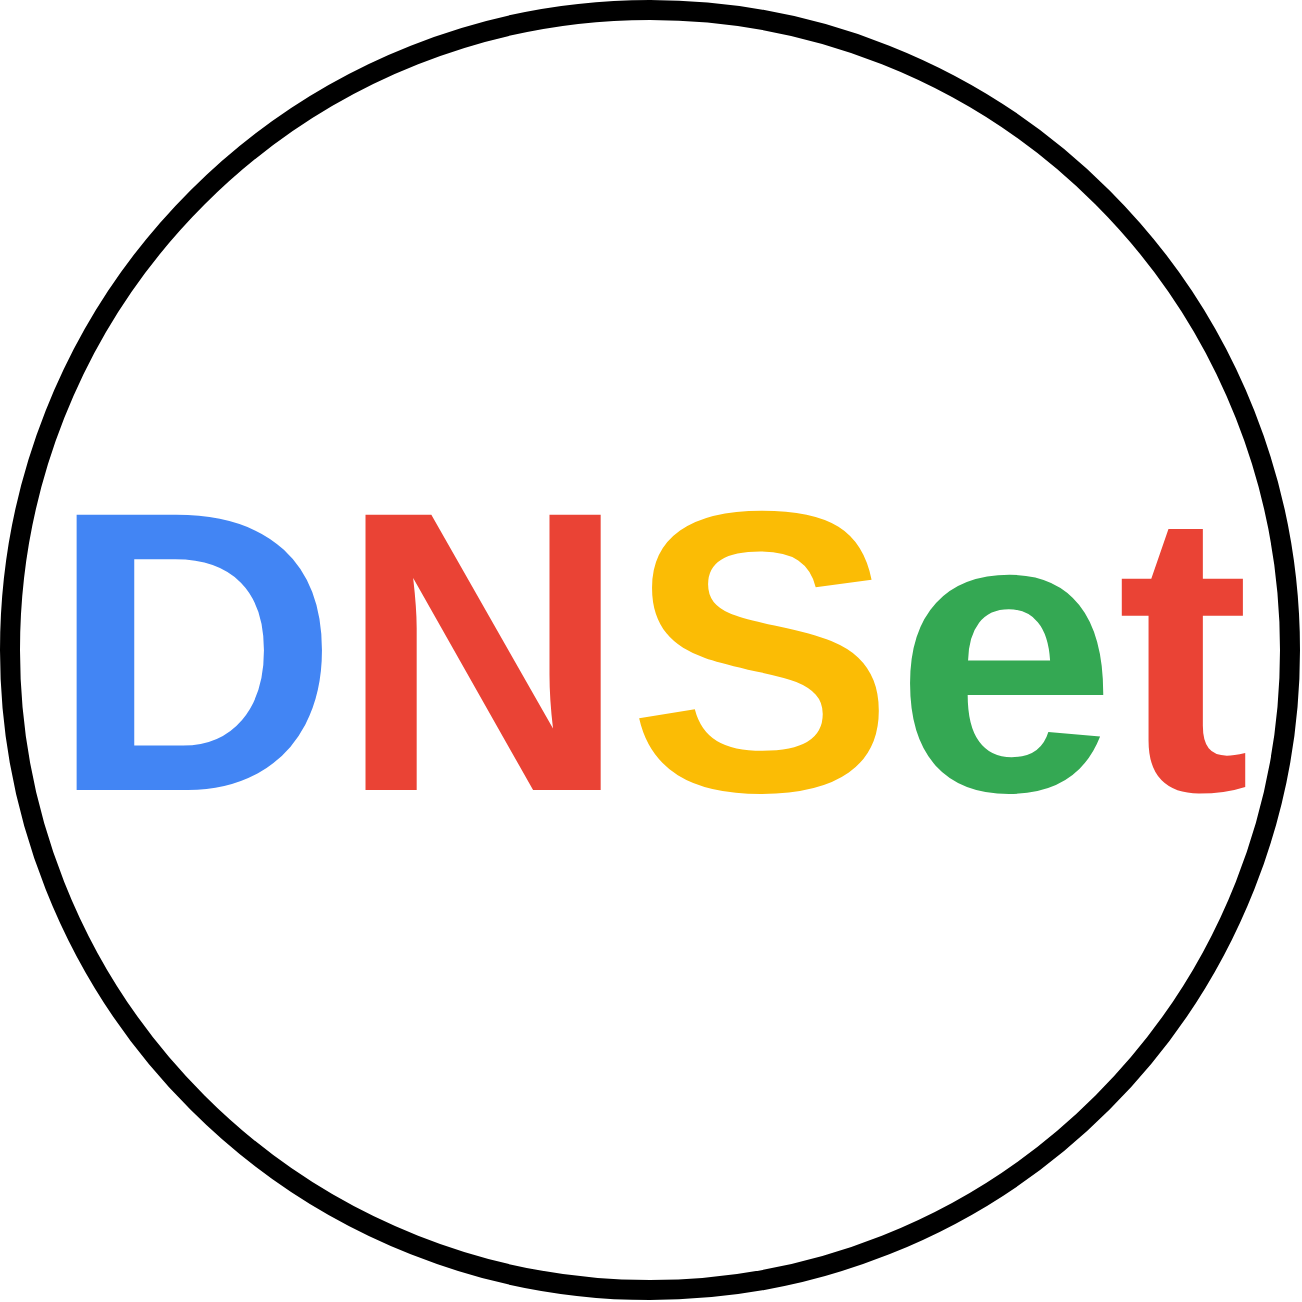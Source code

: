 <mxfile version="21.5.1" type="device">
  <diagram name="第 1 页" id="R_BdfXhPTXfU9Arhsoh3">
    <mxGraphModel dx="3035" dy="808" grid="1" gridSize="10" guides="1" tooltips="1" connect="1" arrows="1" fold="1" page="1" pageScale="1" pageWidth="827" pageHeight="1169" math="0" shadow="0">
      <root>
        <mxCell id="0" />
        <mxCell id="1" parent="0" />
        <mxCell id="la7wb_2hoozZo2nokERF-2" value="&lt;font color=&quot;#4285f4&quot; style=&quot;font-size: 200px;&quot;&gt;D&lt;/font&gt;&lt;font color=&quot;#ea4335&quot; style=&quot;font-size: 200px;&quot;&gt;N&lt;/font&gt;&lt;font color=&quot;#fbbc05&quot; style=&quot;font-size: 200px;&quot;&gt;S&lt;/font&gt;&lt;font color=&quot;#34a853&quot; style=&quot;font-size: 200px;&quot;&gt;e&lt;/font&gt;&lt;font color=&quot;#ea4335&quot; style=&quot;font-size: 200px;&quot;&gt;t&lt;/font&gt;" style="text;html=1;strokeColor=none;fillColor=none;align=center;verticalAlign=middle;whiteSpace=wrap;rounded=0;fontSize=200;fontStyle=1;glass=0;shadow=0;labelBorderColor=none;" vertex="1" parent="1">
          <mxGeometry x="-1560" y="400" width="640" height="160" as="geometry" />
        </mxCell>
        <mxCell id="la7wb_2hoozZo2nokERF-3" value="" style="ellipse;whiteSpace=wrap;html=1;aspect=fixed;strokeWidth=10;fillColor=none;" vertex="1" parent="1">
          <mxGeometry x="-1560" y="160" width="640" height="640" as="geometry" />
        </mxCell>
      </root>
    </mxGraphModel>
  </diagram>
</mxfile>
